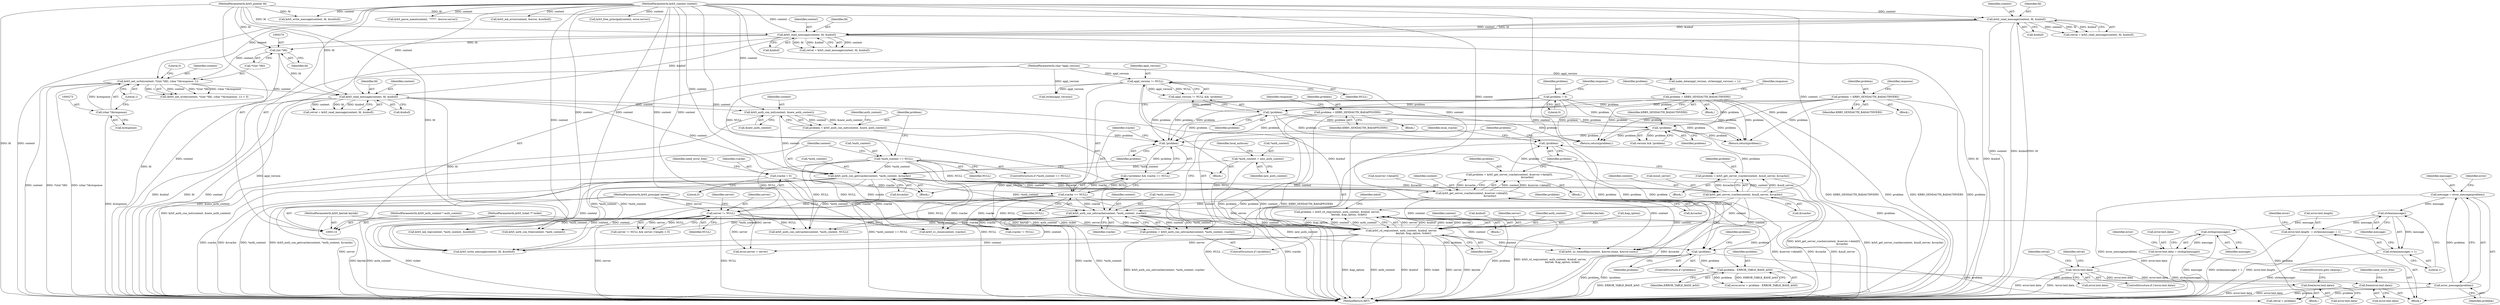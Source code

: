 digraph "0_krb5_102bb6ebf20f9174130c85c3b052ae104e5073ec_0@pointer" {
"1000464" [label="(Call,message = error_message(problem))"];
"1000466" [label="(Call,error_message(problem))"];
"1000450" [label="(Call,problem - ERROR_TABLE_BASE_krb5)"];
"1000388" [label="(Call,problem = krb5_rd_req(context, auth_context, &inbuf, server,\n                              keytab, &ap_option, ticket))"];
"1000390" [label="(Call,krb5_rd_req(context, auth_context, &inbuf, server,\n                              keytab, &ap_option, ticket))"];
"1000376" [label="(Call,krb5_auth_con_setrcache(context, *auth_context, rcache))"];
"1000341" [label="(Call,krb5_get_server_rcache(context, &server->data[0],\n                                             &rcache))"];
"1000314" [label="(Call,krb5_auth_con_getrcache(context, *auth_context, &rcache))"];
"1000303" [label="(Call,krb5_auth_con_init(context, &new_auth_context))"];
"1000288" [label="(Call,krb5_read_message(context, fd, &inbuf))"];
"1000266" [label="(Call,krb5_net_write(context, *((int *)fd), (char *)&response, 1))"];
"1000215" [label="(Call,krb5_read_message(context, fd, &inbuf))"];
"1000168" [label="(Call,krb5_read_message(context, fd, &inbuf))"];
"1000115" [label="(MethodParameterIn,krb5_context context)"];
"1000117" [label="(MethodParameterIn,krb5_pointer fd)"];
"1000272" [label="(Call,(char *)&response)"];
"1000269" [label="(Call,(int *)fd)"];
"1000296" [label="(Call,*auth_context == NULL)"];
"1000224" [label="(Call,appl_version != NULL)"];
"1000118" [label="(MethodParameterIn,char *appl_version)"];
"1000307" [label="(Call,*auth_context = new_auth_context)"];
"1000365" [label="(Call,krb5_get_server_rcache(context, &null_server, &rcache))"];
"1000324" [label="(Call,rcache == NULL)"];
"1000135" [label="(Call,rcache = 0)"];
"1000116" [label="(MethodParameterIn,krb5_auth_context * auth_context)"];
"1000330" [label="(Call,server != NULL)"];
"1000119" [label="(MethodParameterIn,krb5_principal server)"];
"1000121" [label="(MethodParameterIn,krb5_keytab keytab)"];
"1000122" [label="(MethodParameterIn,krb5_ticket ** ticket)"];
"1000385" [label="(Call,!problem)"];
"1000374" [label="(Call,problem = krb5_auth_con_setrcache(context, *auth_context, rcache))"];
"1000372" [label="(Call,!problem)"];
"1000363" [label="(Call,problem = krb5_get_server_rcache(context, &null_server, &rcache))"];
"1000339" [label="(Call,problem = krb5_get_server_rcache(context, &server->data[0],\n                                             &rcache))"];
"1000322" [label="(Call,!problem)"];
"1000206" [label="(Call,problem = KRB5_SENDAUTH_BADAUTHVERS)"];
"1000301" [label="(Call,problem = krb5_auth_con_init(context, &new_auth_context))"];
"1000153" [label="(Call,problem = 0)"];
"1000244" [label="(Call,problem = KRB5_SENDAUTH_BADAPPLVERS)"];
"1000191" [label="(Call,problem = KRB5_SENDAUTH_BADAUTHVERS)"];
"1000227" [label="(Call,!problem)"];
"1000253" [label="(Call,!problem)"];
"1000475" [label="(Call,strlen(message))"];
"1000468" [label="(Call,error.text.length  = strlen(message) + 1)"];
"1000474" [label="(Call,strlen(message) + 1)"];
"1000484" [label="(Call,strdup(message))"];
"1000478" [label="(Call,error.text.data = strdup(message))"];
"1000487" [label="(Call,!error.text.data)"];
"1000508" [label="(Call,free(error.text.data))"];
"1000515" [label="(Call,free(error.text.data))"];
"1000365" [label="(Call,krb5_get_server_rcache(context, &null_server, &rcache))"];
"1000265" [label="(Call,(krb5_net_write(context, *((int *)fd), (char *)&response, 1)) < 0)"];
"1000326" [label="(Identifier,NULL)"];
"1000382" [label="(Identifier,local_rcache)"];
"1000274" [label="(Call,&response)"];
"1000391" [label="(Identifier,context)"];
"1000117" [label="(MethodParameterIn,krb5_pointer fd)"];
"1000308" [label="(Call,*auth_context)"];
"1000477" [label="(Literal,1)"];
"1000515" [label="(Call,free(error.text.data))"];
"1000509" [label="(Call,error.text.data)"];
"1000464" [label="(Call,message = error_message(problem))"];
"1000235" [label="(Call,strlen(appl_version))"];
"1000340" [label="(Identifier,problem)"];
"1000243" [label="(Block,)"];
"1000469" [label="(Call,error.text.length)"];
"1000288" [label="(Call,krb5_read_message(context, fd, &inbuf))"];
"1000371" [label="(ControlStructure,if (!problem))"];
"1000402" [label="(Identifier,inbuf)"];
"1000286" [label="(Call,retval = krb5_read_message(context, fd, &inbuf))"];
"1000295" [label="(ControlStructure,if (*auth_context == NULL))"];
"1000375" [label="(Identifier,problem)"];
"1000475" [label="(Call,strlen(message))"];
"1000451" [label="(Identifier,problem)"];
"1000207" [label="(Identifier,problem)"];
"1000363" [label="(Call,problem = krb5_get_server_rcache(context, &null_server, &rcache))"];
"1000514" [label="(ControlStructure,goto cleanup;)"];
"1000500" [label="(Identifier,retval)"];
"1000191" [label="(Call,problem = KRB5_SENDAUTH_BADAUTHVERS)"];
"1000304" [label="(Identifier,context)"];
"1000376" [label="(Call,krb5_auth_con_setrcache(context, *auth_context, rcache))"];
"1000582" [label="(Call,krb5_write_message(context, fd, &outbuf))"];
"1000254" [label="(Identifier,problem)"];
"1000487" [label="(Call,!error.text.data)"];
"1000495" [label="(Identifier,retval)"];
"1000137" [label="(Literal,0)"];
"1000490" [label="(Identifier,error)"];
"1000485" [label="(Identifier,message)"];
"1000377" [label="(Identifier,context)"];
"1000352" [label="(Block,)"];
"1000415" [label="(Call,krb5_us_timeofday(context, &error.stime, &error.susec))"];
"1000218" [label="(Call,&inbuf)"];
"1000271" [label="(Identifier,fd)"];
"1000330" [label="(Call,server != NULL)"];
"1000122" [label="(MethodParameterIn,krb5_ticket ** ticket)"];
"1000154" [label="(Identifier,problem)"];
"1000436" [label="(Call,krb5_parse_name(context, \"????\", &error.server))"];
"1000314" [label="(Call,krb5_auth_con_getrcache(context, *auth_context, &rcache))"];
"1000309" [label="(Identifier,auth_context)"];
"1000153" [label="(Call,problem = 0)"];
"1000290" [label="(Identifier,fd)"];
"1000116" [label="(MethodParameterIn,krb5_auth_context * auth_context)"];
"1000226" [label="(Identifier,NULL)"];
"1000542" [label="(Call,krb5_write_message(context, fd, &outbuf))"];
"1000307" [label="(Call,*auth_context = new_auth_context)"];
"1000206" [label="(Call,problem = KRB5_SENDAUTH_BADAUTHVERS)"];
"1000466" [label="(Call,error_message(problem))"];
"1000479" [label="(Call,error.text.data)"];
"1000277" [label="(Literal,0)"];
"1000620" [label="(MethodReturn,RET)"];
"1000302" [label="(Identifier,problem)"];
"1000405" [label="(Identifier,problem)"];
"1000232" [label="(Call,make_data(appl_version, strlen(appl_version) + 1))"];
"1000136" [label="(Identifier,rcache)"];
"1000478" [label="(Call,error.text.data = strdup(message))"];
"1000297" [label="(Call,*auth_context)"];
"1000266" [label="(Call,krb5_net_write(context, *((int *)fd), (char *)&response, 1))"];
"1000205" [label="(Block,)"];
"1000253" [label="(Call,!problem)"];
"1000118" [label="(MethodParameterIn,char *appl_version)"];
"1000323" [label="(Identifier,problem)"];
"1000322" [label="(Call,!problem)"];
"1000389" [label="(Identifier,problem)"];
"1000227" [label="(Call,!problem)"];
"1000450" [label="(Call,problem - ERROR_TABLE_BASE_krb5)"];
"1000349" [label="(Call,&rcache)"];
"1000216" [label="(Identifier,context)"];
"1000366" [label="(Identifier,context)"];
"1000246" [label="(Identifier,KRB5_SENDAUTH_BADAPPLVERS)"];
"1000224" [label="(Call,appl_version != NULL)"];
"1000481" [label="(Identifier,error)"];
"1000217" [label="(Identifier,fd)"];
"1000329" [label="(Call,server != NULL && server->length > 0)"];
"1000393" [label="(Call,&inbuf)"];
"1000169" [label="(Identifier,context)"];
"1000613" [label="(Call,krb5_auth_con_setrcache(context, *auth_context, NULL))"];
"1000143" [label="(Identifier,need_error_free)"];
"1000386" [label="(Identifier,problem)"];
"1000373" [label="(Identifier,problem)"];
"1000474" [label="(Call,strlen(message) + 1)"];
"1000446" [label="(Call,error.error = problem - ERROR_TABLE_BASE_krb5)"];
"1000488" [label="(Call,error.text.data)"];
"1000324" [label="(Call,rcache == NULL)"];
"1000268" [label="(Call,*((int *)fd))"];
"1000571" [label="(Call,krb5_mk_rep(context, *auth_context, &outbuf))"];
"1000385" [label="(Call,!problem)"];
"1000312" [label="(Identifier,local_authcon)"];
"1000507" [label="(Block,)"];
"1000395" [label="(Identifier,server)"];
"1000279" [label="(Return,return(problem);)"];
"1000244" [label="(Call,problem = KRB5_SENDAUTH_BADAPPLVERS)"];
"1000486" [label="(ControlStructure,if (!error.text.data))"];
"1000392" [label="(Identifier,auth_context)"];
"1000315" [label="(Identifier,context)"];
"1000299" [label="(Identifier,NULL)"];
"1000332" [label="(Identifier,NULL)"];
"1000115" [label="(MethodParameterIn,krb5_context context)"];
"1000166" [label="(Call,retval = krb5_read_message(context, fd, &inbuf))"];
"1000325" [label="(Identifier,rcache)"];
"1000380" [label="(Identifier,rcache)"];
"1000396" [label="(Identifier,keytab)"];
"1000193" [label="(Identifier,KRB5_SENDAUTH_BADAUTHVERS)"];
"1000276" [label="(Literal,1)"];
"1000300" [label="(Block,)"];
"1000387" [label="(Block,)"];
"1000190" [label="(Block,)"];
"1000516" [label="(Call,error.text.data)"];
"1000342" [label="(Identifier,context)"];
"1000208" [label="(Identifier,KRB5_SENDAUTH_BADAUTHVERS)"];
"1000406" [label="(Block,)"];
"1000272" [label="(Call,(char *)&response)"];
"1000335" [label="(Identifier,server)"];
"1000192" [label="(Identifier,problem)"];
"1000310" [label="(Identifier,new_auth_context)"];
"1000195" [label="(Identifier,response)"];
"1000210" [label="(Identifier,response)"];
"1000501" [label="(Call,krb5_mk_error(context, &error, &outbuf))"];
"1000364" [label="(Identifier,problem)"];
"1000296" [label="(Call,*auth_context == NULL)"];
"1000397" [label="(Call,&ap_option)"];
"1000316" [label="(Call,*auth_context)"];
"1000171" [label="(Call,&inbuf)"];
"1000155" [label="(Literal,0)"];
"1000248" [label="(Identifier,response)"];
"1000338" [label="(Block,)"];
"1000468" [label="(Call,error.text.length  = strlen(message) + 1)"];
"1000399" [label="(Identifier,ticket)"];
"1000305" [label="(Call,&new_auth_context)"];
"1000452" [label="(Identifier,ERROR_TABLE_BASE_krb5)"];
"1000556" [label="(Call,retval = problem)"];
"1000343" [label="(Call,&server->data[0])"];
"1000471" [label="(Identifier,error)"];
"1000283" [label="(Return,return(problem);)"];
"1000476" [label="(Identifier,message)"];
"1000267" [label="(Identifier,context)"];
"1000170" [label="(Identifier,fd)"];
"1000291" [label="(Call,&inbuf)"];
"1000465" [label="(Identifier,message)"];
"1000223" [label="(Call,appl_version != NULL && !problem)"];
"1000303" [label="(Call,krb5_auth_con_init(context, &new_auth_context))"];
"1000157" [label="(Identifier,response)"];
"1000251" [label="(Call,version && !problem)"];
"1000225" [label="(Identifier,appl_version)"];
"1000369" [label="(Call,&rcache)"];
"1000119" [label="(MethodParameterIn,krb5_principal server)"];
"1000124" [label="(Block,)"];
"1000213" [label="(Call,retval = krb5_read_message(context, fd, &inbuf))"];
"1000135" [label="(Call,rcache = 0)"];
"1000427" [label="(Call,error.server = server)"];
"1000388" [label="(Call,problem = krb5_rd_req(context, auth_context, &inbuf, server,\n                              keytab, &ap_option, ticket))"];
"1000168" [label="(Call,krb5_read_message(context, fd, &inbuf))"];
"1000301" [label="(Call,problem = krb5_auth_con_init(context, &new_auth_context))"];
"1000318" [label="(Call,&rcache)"];
"1000522" [label="(Identifier,need_error_free)"];
"1000390" [label="(Call,krb5_rd_req(context, auth_context, &inbuf, server,\n                              keytab, &ap_option, ticket))"];
"1000610" [label="(Call,krb5_rc_close(context, rcache))"];
"1000269" [label="(Call,(int *)fd)"];
"1000367" [label="(Call,&null_server)"];
"1000339" [label="(Call,problem = krb5_get_server_rcache(context, &server->data[0],\n                                             &rcache))"];
"1000467" [label="(Identifier,problem)"];
"1000598" [label="(Call,krb5_auth_con_free(context, *auth_context))"];
"1000606" [label="(Call,rcache != NULL)"];
"1000378" [label="(Call,*auth_context)"];
"1000289" [label="(Identifier,context)"];
"1000228" [label="(Identifier,problem)"];
"1000372" [label="(Call,!problem)"];
"1000341" [label="(Call,krb5_get_server_rcache(context, &server->data[0],\n                                             &rcache))"];
"1000321" [label="(Call,(!problem) && rcache == NULL)"];
"1000245" [label="(Identifier,problem)"];
"1000384" [label="(ControlStructure,if (!problem))"];
"1000508" [label="(Call,free(error.text.data))"];
"1000523" [label="(Call,krb5_free_principal(context, error.server))"];
"1000331" [label="(Identifier,server)"];
"1000484" [label="(Call,strdup(message))"];
"1000215" [label="(Call,krb5_read_message(context, fd, &inbuf))"];
"1000374" [label="(Call,problem = krb5_auth_con_setrcache(context, *auth_context, rcache))"];
"1000121" [label="(MethodParameterIn,krb5_keytab keytab)"];
"1000464" -> "1000406"  [label="AST: "];
"1000464" -> "1000466"  [label="CFG: "];
"1000465" -> "1000464"  [label="AST: "];
"1000466" -> "1000464"  [label="AST: "];
"1000471" -> "1000464"  [label="CFG: "];
"1000464" -> "1000620"  [label="DDG: error_message(problem)"];
"1000466" -> "1000464"  [label="DDG: problem"];
"1000464" -> "1000475"  [label="DDG: message"];
"1000466" -> "1000467"  [label="CFG: "];
"1000467" -> "1000466"  [label="AST: "];
"1000466" -> "1000620"  [label="DDG: problem"];
"1000450" -> "1000466"  [label="DDG: problem"];
"1000466" -> "1000556"  [label="DDG: problem"];
"1000450" -> "1000446"  [label="AST: "];
"1000450" -> "1000452"  [label="CFG: "];
"1000451" -> "1000450"  [label="AST: "];
"1000452" -> "1000450"  [label="AST: "];
"1000446" -> "1000450"  [label="CFG: "];
"1000450" -> "1000620"  [label="DDG: ERROR_TABLE_BASE_krb5"];
"1000450" -> "1000446"  [label="DDG: problem"];
"1000450" -> "1000446"  [label="DDG: ERROR_TABLE_BASE_krb5"];
"1000388" -> "1000450"  [label="DDG: problem"];
"1000385" -> "1000450"  [label="DDG: problem"];
"1000388" -> "1000387"  [label="AST: "];
"1000388" -> "1000390"  [label="CFG: "];
"1000389" -> "1000388"  [label="AST: "];
"1000390" -> "1000388"  [label="AST: "];
"1000402" -> "1000388"  [label="CFG: "];
"1000388" -> "1000620"  [label="DDG: problem"];
"1000388" -> "1000620"  [label="DDG: krb5_rd_req(context, auth_context, &inbuf, server,\n                              keytab, &ap_option, ticket)"];
"1000390" -> "1000388"  [label="DDG: server"];
"1000390" -> "1000388"  [label="DDG: &inbuf"];
"1000390" -> "1000388"  [label="DDG: ticket"];
"1000390" -> "1000388"  [label="DDG: keytab"];
"1000390" -> "1000388"  [label="DDG: &ap_option"];
"1000390" -> "1000388"  [label="DDG: context"];
"1000390" -> "1000388"  [label="DDG: auth_context"];
"1000388" -> "1000556"  [label="DDG: problem"];
"1000390" -> "1000399"  [label="CFG: "];
"1000391" -> "1000390"  [label="AST: "];
"1000392" -> "1000390"  [label="AST: "];
"1000393" -> "1000390"  [label="AST: "];
"1000395" -> "1000390"  [label="AST: "];
"1000396" -> "1000390"  [label="AST: "];
"1000397" -> "1000390"  [label="AST: "];
"1000399" -> "1000390"  [label="AST: "];
"1000390" -> "1000620"  [label="DDG: keytab"];
"1000390" -> "1000620"  [label="DDG: &ap_option"];
"1000390" -> "1000620"  [label="DDG: auth_context"];
"1000390" -> "1000620"  [label="DDG: &inbuf"];
"1000390" -> "1000620"  [label="DDG: ticket"];
"1000390" -> "1000620"  [label="DDG: server"];
"1000376" -> "1000390"  [label="DDG: context"];
"1000314" -> "1000390"  [label="DDG: context"];
"1000341" -> "1000390"  [label="DDG: context"];
"1000365" -> "1000390"  [label="DDG: context"];
"1000115" -> "1000390"  [label="DDG: context"];
"1000116" -> "1000390"  [label="DDG: auth_context"];
"1000288" -> "1000390"  [label="DDG: &inbuf"];
"1000330" -> "1000390"  [label="DDG: server"];
"1000119" -> "1000390"  [label="DDG: server"];
"1000121" -> "1000390"  [label="DDG: keytab"];
"1000122" -> "1000390"  [label="DDG: ticket"];
"1000390" -> "1000415"  [label="DDG: context"];
"1000390" -> "1000427"  [label="DDG: server"];
"1000390" -> "1000542"  [label="DDG: context"];
"1000376" -> "1000374"  [label="AST: "];
"1000376" -> "1000380"  [label="CFG: "];
"1000377" -> "1000376"  [label="AST: "];
"1000378" -> "1000376"  [label="AST: "];
"1000380" -> "1000376"  [label="AST: "];
"1000374" -> "1000376"  [label="CFG: "];
"1000376" -> "1000620"  [label="DDG: rcache"];
"1000376" -> "1000620"  [label="DDG: *auth_context"];
"1000376" -> "1000374"  [label="DDG: context"];
"1000376" -> "1000374"  [label="DDG: *auth_context"];
"1000376" -> "1000374"  [label="DDG: rcache"];
"1000341" -> "1000376"  [label="DDG: context"];
"1000365" -> "1000376"  [label="DDG: context"];
"1000115" -> "1000376"  [label="DDG: context"];
"1000314" -> "1000376"  [label="DDG: *auth_context"];
"1000324" -> "1000376"  [label="DDG: rcache"];
"1000135" -> "1000376"  [label="DDG: rcache"];
"1000376" -> "1000415"  [label="DDG: context"];
"1000376" -> "1000542"  [label="DDG: context"];
"1000376" -> "1000571"  [label="DDG: *auth_context"];
"1000376" -> "1000598"  [label="DDG: *auth_context"];
"1000376" -> "1000606"  [label="DDG: rcache"];
"1000376" -> "1000610"  [label="DDG: rcache"];
"1000376" -> "1000613"  [label="DDG: *auth_context"];
"1000341" -> "1000339"  [label="AST: "];
"1000341" -> "1000349"  [label="CFG: "];
"1000342" -> "1000341"  [label="AST: "];
"1000343" -> "1000341"  [label="AST: "];
"1000349" -> "1000341"  [label="AST: "];
"1000339" -> "1000341"  [label="CFG: "];
"1000341" -> "1000620"  [label="DDG: &rcache"];
"1000341" -> "1000620"  [label="DDG: &server->data[0]"];
"1000341" -> "1000339"  [label="DDG: context"];
"1000341" -> "1000339"  [label="DDG: &server->data[0]"];
"1000341" -> "1000339"  [label="DDG: &rcache"];
"1000314" -> "1000341"  [label="DDG: context"];
"1000314" -> "1000341"  [label="DDG: &rcache"];
"1000115" -> "1000341"  [label="DDG: context"];
"1000341" -> "1000415"  [label="DDG: context"];
"1000341" -> "1000542"  [label="DDG: context"];
"1000314" -> "1000124"  [label="AST: "];
"1000314" -> "1000318"  [label="CFG: "];
"1000315" -> "1000314"  [label="AST: "];
"1000316" -> "1000314"  [label="AST: "];
"1000318" -> "1000314"  [label="AST: "];
"1000323" -> "1000314"  [label="CFG: "];
"1000314" -> "1000620"  [label="DDG: &rcache"];
"1000314" -> "1000620"  [label="DDG: *auth_context"];
"1000314" -> "1000620"  [label="DDG: krb5_auth_con_getrcache(context, *auth_context, &rcache)"];
"1000303" -> "1000314"  [label="DDG: context"];
"1000288" -> "1000314"  [label="DDG: context"];
"1000115" -> "1000314"  [label="DDG: context"];
"1000296" -> "1000314"  [label="DDG: *auth_context"];
"1000307" -> "1000314"  [label="DDG: *auth_context"];
"1000314" -> "1000365"  [label="DDG: context"];
"1000314" -> "1000365"  [label="DDG: &rcache"];
"1000314" -> "1000415"  [label="DDG: context"];
"1000314" -> "1000542"  [label="DDG: context"];
"1000314" -> "1000571"  [label="DDG: *auth_context"];
"1000314" -> "1000598"  [label="DDG: *auth_context"];
"1000314" -> "1000613"  [label="DDG: *auth_context"];
"1000303" -> "1000301"  [label="AST: "];
"1000303" -> "1000305"  [label="CFG: "];
"1000304" -> "1000303"  [label="AST: "];
"1000305" -> "1000303"  [label="AST: "];
"1000301" -> "1000303"  [label="CFG: "];
"1000303" -> "1000620"  [label="DDG: &new_auth_context"];
"1000303" -> "1000301"  [label="DDG: context"];
"1000303" -> "1000301"  [label="DDG: &new_auth_context"];
"1000288" -> "1000303"  [label="DDG: context"];
"1000115" -> "1000303"  [label="DDG: context"];
"1000288" -> "1000286"  [label="AST: "];
"1000288" -> "1000291"  [label="CFG: "];
"1000289" -> "1000288"  [label="AST: "];
"1000290" -> "1000288"  [label="AST: "];
"1000291" -> "1000288"  [label="AST: "];
"1000286" -> "1000288"  [label="CFG: "];
"1000288" -> "1000620"  [label="DDG: &inbuf"];
"1000288" -> "1000620"  [label="DDG: fd"];
"1000288" -> "1000620"  [label="DDG: context"];
"1000288" -> "1000286"  [label="DDG: context"];
"1000288" -> "1000286"  [label="DDG: fd"];
"1000288" -> "1000286"  [label="DDG: &inbuf"];
"1000266" -> "1000288"  [label="DDG: context"];
"1000115" -> "1000288"  [label="DDG: context"];
"1000269" -> "1000288"  [label="DDG: fd"];
"1000117" -> "1000288"  [label="DDG: fd"];
"1000215" -> "1000288"  [label="DDG: &inbuf"];
"1000288" -> "1000542"  [label="DDG: fd"];
"1000266" -> "1000265"  [label="AST: "];
"1000266" -> "1000276"  [label="CFG: "];
"1000267" -> "1000266"  [label="AST: "];
"1000268" -> "1000266"  [label="AST: "];
"1000272" -> "1000266"  [label="AST: "];
"1000276" -> "1000266"  [label="AST: "];
"1000277" -> "1000266"  [label="CFG: "];
"1000266" -> "1000620"  [label="DDG: context"];
"1000266" -> "1000620"  [label="DDG: *((int *)fd)"];
"1000266" -> "1000620"  [label="DDG: (char *)&response"];
"1000266" -> "1000265"  [label="DDG: context"];
"1000266" -> "1000265"  [label="DDG: *((int *)fd)"];
"1000266" -> "1000265"  [label="DDG: (char *)&response"];
"1000266" -> "1000265"  [label="DDG: 1"];
"1000215" -> "1000266"  [label="DDG: context"];
"1000115" -> "1000266"  [label="DDG: context"];
"1000272" -> "1000266"  [label="DDG: &response"];
"1000215" -> "1000213"  [label="AST: "];
"1000215" -> "1000218"  [label="CFG: "];
"1000216" -> "1000215"  [label="AST: "];
"1000217" -> "1000215"  [label="AST: "];
"1000218" -> "1000215"  [label="AST: "];
"1000213" -> "1000215"  [label="CFG: "];
"1000215" -> "1000620"  [label="DDG: context"];
"1000215" -> "1000620"  [label="DDG: fd"];
"1000215" -> "1000620"  [label="DDG: &inbuf"];
"1000215" -> "1000213"  [label="DDG: context"];
"1000215" -> "1000213"  [label="DDG: fd"];
"1000215" -> "1000213"  [label="DDG: &inbuf"];
"1000168" -> "1000215"  [label="DDG: context"];
"1000168" -> "1000215"  [label="DDG: fd"];
"1000168" -> "1000215"  [label="DDG: &inbuf"];
"1000115" -> "1000215"  [label="DDG: context"];
"1000117" -> "1000215"  [label="DDG: fd"];
"1000215" -> "1000269"  [label="DDG: fd"];
"1000168" -> "1000166"  [label="AST: "];
"1000168" -> "1000171"  [label="CFG: "];
"1000169" -> "1000168"  [label="AST: "];
"1000170" -> "1000168"  [label="AST: "];
"1000171" -> "1000168"  [label="AST: "];
"1000166" -> "1000168"  [label="CFG: "];
"1000168" -> "1000620"  [label="DDG: context"];
"1000168" -> "1000620"  [label="DDG: &inbuf"];
"1000168" -> "1000620"  [label="DDG: fd"];
"1000168" -> "1000166"  [label="DDG: context"];
"1000168" -> "1000166"  [label="DDG: fd"];
"1000168" -> "1000166"  [label="DDG: &inbuf"];
"1000115" -> "1000168"  [label="DDG: context"];
"1000117" -> "1000168"  [label="DDG: fd"];
"1000115" -> "1000114"  [label="AST: "];
"1000115" -> "1000620"  [label="DDG: context"];
"1000115" -> "1000365"  [label="DDG: context"];
"1000115" -> "1000415"  [label="DDG: context"];
"1000115" -> "1000436"  [label="DDG: context"];
"1000115" -> "1000501"  [label="DDG: context"];
"1000115" -> "1000523"  [label="DDG: context"];
"1000115" -> "1000542"  [label="DDG: context"];
"1000115" -> "1000571"  [label="DDG: context"];
"1000115" -> "1000582"  [label="DDG: context"];
"1000115" -> "1000598"  [label="DDG: context"];
"1000115" -> "1000610"  [label="DDG: context"];
"1000115" -> "1000613"  [label="DDG: context"];
"1000117" -> "1000114"  [label="AST: "];
"1000117" -> "1000620"  [label="DDG: fd"];
"1000117" -> "1000269"  [label="DDG: fd"];
"1000117" -> "1000542"  [label="DDG: fd"];
"1000117" -> "1000582"  [label="DDG: fd"];
"1000272" -> "1000274"  [label="CFG: "];
"1000273" -> "1000272"  [label="AST: "];
"1000274" -> "1000272"  [label="AST: "];
"1000276" -> "1000272"  [label="CFG: "];
"1000272" -> "1000620"  [label="DDG: &response"];
"1000269" -> "1000268"  [label="AST: "];
"1000269" -> "1000271"  [label="CFG: "];
"1000270" -> "1000269"  [label="AST: "];
"1000271" -> "1000269"  [label="AST: "];
"1000268" -> "1000269"  [label="CFG: "];
"1000269" -> "1000620"  [label="DDG: fd"];
"1000296" -> "1000295"  [label="AST: "];
"1000296" -> "1000299"  [label="CFG: "];
"1000297" -> "1000296"  [label="AST: "];
"1000299" -> "1000296"  [label="AST: "];
"1000302" -> "1000296"  [label="CFG: "];
"1000315" -> "1000296"  [label="CFG: "];
"1000296" -> "1000620"  [label="DDG: *auth_context == NULL"];
"1000296" -> "1000620"  [label="DDG: NULL"];
"1000224" -> "1000296"  [label="DDG: NULL"];
"1000296" -> "1000324"  [label="DDG: NULL"];
"1000296" -> "1000330"  [label="DDG: NULL"];
"1000296" -> "1000606"  [label="DDG: NULL"];
"1000296" -> "1000613"  [label="DDG: NULL"];
"1000224" -> "1000223"  [label="AST: "];
"1000224" -> "1000226"  [label="CFG: "];
"1000225" -> "1000224"  [label="AST: "];
"1000226" -> "1000224"  [label="AST: "];
"1000228" -> "1000224"  [label="CFG: "];
"1000223" -> "1000224"  [label="CFG: "];
"1000224" -> "1000620"  [label="DDG: appl_version"];
"1000224" -> "1000620"  [label="DDG: NULL"];
"1000224" -> "1000223"  [label="DDG: appl_version"];
"1000224" -> "1000223"  [label="DDG: NULL"];
"1000118" -> "1000224"  [label="DDG: appl_version"];
"1000224" -> "1000235"  [label="DDG: appl_version"];
"1000118" -> "1000114"  [label="AST: "];
"1000118" -> "1000620"  [label="DDG: appl_version"];
"1000118" -> "1000232"  [label="DDG: appl_version"];
"1000118" -> "1000235"  [label="DDG: appl_version"];
"1000307" -> "1000300"  [label="AST: "];
"1000307" -> "1000310"  [label="CFG: "];
"1000308" -> "1000307"  [label="AST: "];
"1000310" -> "1000307"  [label="AST: "];
"1000312" -> "1000307"  [label="CFG: "];
"1000307" -> "1000620"  [label="DDG: new_auth_context"];
"1000365" -> "1000363"  [label="AST: "];
"1000365" -> "1000369"  [label="CFG: "];
"1000366" -> "1000365"  [label="AST: "];
"1000367" -> "1000365"  [label="AST: "];
"1000369" -> "1000365"  [label="AST: "];
"1000363" -> "1000365"  [label="CFG: "];
"1000365" -> "1000620"  [label="DDG: &rcache"];
"1000365" -> "1000620"  [label="DDG: &null_server"];
"1000365" -> "1000363"  [label="DDG: context"];
"1000365" -> "1000363"  [label="DDG: &null_server"];
"1000365" -> "1000363"  [label="DDG: &rcache"];
"1000365" -> "1000415"  [label="DDG: context"];
"1000365" -> "1000542"  [label="DDG: context"];
"1000324" -> "1000321"  [label="AST: "];
"1000324" -> "1000326"  [label="CFG: "];
"1000325" -> "1000324"  [label="AST: "];
"1000326" -> "1000324"  [label="AST: "];
"1000321" -> "1000324"  [label="CFG: "];
"1000324" -> "1000620"  [label="DDG: NULL"];
"1000324" -> "1000620"  [label="DDG: rcache"];
"1000324" -> "1000321"  [label="DDG: rcache"];
"1000324" -> "1000321"  [label="DDG: NULL"];
"1000135" -> "1000324"  [label="DDG: rcache"];
"1000324" -> "1000330"  [label="DDG: NULL"];
"1000324" -> "1000606"  [label="DDG: rcache"];
"1000324" -> "1000606"  [label="DDG: NULL"];
"1000324" -> "1000610"  [label="DDG: rcache"];
"1000324" -> "1000613"  [label="DDG: NULL"];
"1000135" -> "1000124"  [label="AST: "];
"1000135" -> "1000137"  [label="CFG: "];
"1000136" -> "1000135"  [label="AST: "];
"1000137" -> "1000135"  [label="AST: "];
"1000143" -> "1000135"  [label="CFG: "];
"1000135" -> "1000620"  [label="DDG: rcache"];
"1000135" -> "1000606"  [label="DDG: rcache"];
"1000135" -> "1000610"  [label="DDG: rcache"];
"1000116" -> "1000114"  [label="AST: "];
"1000116" -> "1000620"  [label="DDG: auth_context"];
"1000330" -> "1000329"  [label="AST: "];
"1000330" -> "1000332"  [label="CFG: "];
"1000331" -> "1000330"  [label="AST: "];
"1000332" -> "1000330"  [label="AST: "];
"1000335" -> "1000330"  [label="CFG: "];
"1000329" -> "1000330"  [label="CFG: "];
"1000330" -> "1000620"  [label="DDG: server"];
"1000330" -> "1000620"  [label="DDG: NULL"];
"1000330" -> "1000329"  [label="DDG: server"];
"1000330" -> "1000329"  [label="DDG: NULL"];
"1000119" -> "1000330"  [label="DDG: server"];
"1000330" -> "1000427"  [label="DDG: server"];
"1000330" -> "1000606"  [label="DDG: NULL"];
"1000330" -> "1000613"  [label="DDG: NULL"];
"1000119" -> "1000114"  [label="AST: "];
"1000119" -> "1000620"  [label="DDG: server"];
"1000119" -> "1000427"  [label="DDG: server"];
"1000121" -> "1000114"  [label="AST: "];
"1000121" -> "1000620"  [label="DDG: keytab"];
"1000122" -> "1000114"  [label="AST: "];
"1000122" -> "1000620"  [label="DDG: ticket"];
"1000385" -> "1000384"  [label="AST: "];
"1000385" -> "1000386"  [label="CFG: "];
"1000386" -> "1000385"  [label="AST: "];
"1000389" -> "1000385"  [label="CFG: "];
"1000405" -> "1000385"  [label="CFG: "];
"1000385" -> "1000620"  [label="DDG: problem"];
"1000385" -> "1000620"  [label="DDG: !problem"];
"1000374" -> "1000385"  [label="DDG: problem"];
"1000372" -> "1000385"  [label="DDG: problem"];
"1000322" -> "1000385"  [label="DDG: problem"];
"1000385" -> "1000556"  [label="DDG: problem"];
"1000374" -> "1000371"  [label="AST: "];
"1000375" -> "1000374"  [label="AST: "];
"1000382" -> "1000374"  [label="CFG: "];
"1000374" -> "1000620"  [label="DDG: krb5_auth_con_setrcache(context, *auth_context, rcache)"];
"1000372" -> "1000371"  [label="AST: "];
"1000372" -> "1000373"  [label="CFG: "];
"1000373" -> "1000372"  [label="AST: "];
"1000375" -> "1000372"  [label="CFG: "];
"1000382" -> "1000372"  [label="CFG: "];
"1000363" -> "1000372"  [label="DDG: problem"];
"1000339" -> "1000372"  [label="DDG: problem"];
"1000363" -> "1000352"  [label="AST: "];
"1000364" -> "1000363"  [label="AST: "];
"1000373" -> "1000363"  [label="CFG: "];
"1000363" -> "1000620"  [label="DDG: krb5_get_server_rcache(context, &null_server, &rcache)"];
"1000339" -> "1000338"  [label="AST: "];
"1000340" -> "1000339"  [label="AST: "];
"1000373" -> "1000339"  [label="CFG: "];
"1000339" -> "1000620"  [label="DDG: krb5_get_server_rcache(context, &server->data[0],\n                                             &rcache)"];
"1000322" -> "1000321"  [label="AST: "];
"1000322" -> "1000323"  [label="CFG: "];
"1000323" -> "1000322"  [label="AST: "];
"1000325" -> "1000322"  [label="CFG: "];
"1000321" -> "1000322"  [label="CFG: "];
"1000322" -> "1000321"  [label="DDG: problem"];
"1000206" -> "1000322"  [label="DDG: problem"];
"1000301" -> "1000322"  [label="DDG: problem"];
"1000153" -> "1000322"  [label="DDG: problem"];
"1000244" -> "1000322"  [label="DDG: problem"];
"1000191" -> "1000322"  [label="DDG: problem"];
"1000227" -> "1000322"  [label="DDG: problem"];
"1000253" -> "1000322"  [label="DDG: problem"];
"1000206" -> "1000205"  [label="AST: "];
"1000206" -> "1000208"  [label="CFG: "];
"1000207" -> "1000206"  [label="AST: "];
"1000208" -> "1000206"  [label="AST: "];
"1000210" -> "1000206"  [label="CFG: "];
"1000206" -> "1000620"  [label="DDG: KRB5_SENDAUTH_BADAUTHVERS"];
"1000206" -> "1000620"  [label="DDG: problem"];
"1000206" -> "1000227"  [label="DDG: problem"];
"1000206" -> "1000253"  [label="DDG: problem"];
"1000206" -> "1000279"  [label="DDG: problem"];
"1000206" -> "1000283"  [label="DDG: problem"];
"1000301" -> "1000300"  [label="AST: "];
"1000302" -> "1000301"  [label="AST: "];
"1000309" -> "1000301"  [label="CFG: "];
"1000301" -> "1000620"  [label="DDG: krb5_auth_con_init(context, &new_auth_context)"];
"1000153" -> "1000124"  [label="AST: "];
"1000153" -> "1000155"  [label="CFG: "];
"1000154" -> "1000153"  [label="AST: "];
"1000155" -> "1000153"  [label="AST: "];
"1000157" -> "1000153"  [label="CFG: "];
"1000153" -> "1000620"  [label="DDG: problem"];
"1000153" -> "1000227"  [label="DDG: problem"];
"1000153" -> "1000253"  [label="DDG: problem"];
"1000153" -> "1000279"  [label="DDG: problem"];
"1000153" -> "1000283"  [label="DDG: problem"];
"1000244" -> "1000243"  [label="AST: "];
"1000244" -> "1000246"  [label="CFG: "];
"1000245" -> "1000244"  [label="AST: "];
"1000246" -> "1000244"  [label="AST: "];
"1000248" -> "1000244"  [label="CFG: "];
"1000244" -> "1000620"  [label="DDG: problem"];
"1000244" -> "1000620"  [label="DDG: KRB5_SENDAUTH_BADAPPLVERS"];
"1000244" -> "1000253"  [label="DDG: problem"];
"1000244" -> "1000279"  [label="DDG: problem"];
"1000244" -> "1000283"  [label="DDG: problem"];
"1000191" -> "1000190"  [label="AST: "];
"1000191" -> "1000193"  [label="CFG: "];
"1000192" -> "1000191"  [label="AST: "];
"1000193" -> "1000191"  [label="AST: "];
"1000195" -> "1000191"  [label="CFG: "];
"1000191" -> "1000620"  [label="DDG: KRB5_SENDAUTH_BADAUTHVERS"];
"1000191" -> "1000620"  [label="DDG: problem"];
"1000191" -> "1000227"  [label="DDG: problem"];
"1000191" -> "1000253"  [label="DDG: problem"];
"1000191" -> "1000279"  [label="DDG: problem"];
"1000191" -> "1000283"  [label="DDG: problem"];
"1000227" -> "1000223"  [label="AST: "];
"1000227" -> "1000228"  [label="CFG: "];
"1000228" -> "1000227"  [label="AST: "];
"1000223" -> "1000227"  [label="CFG: "];
"1000227" -> "1000620"  [label="DDG: problem"];
"1000227" -> "1000223"  [label="DDG: problem"];
"1000227" -> "1000253"  [label="DDG: problem"];
"1000227" -> "1000279"  [label="DDG: problem"];
"1000227" -> "1000283"  [label="DDG: problem"];
"1000253" -> "1000251"  [label="AST: "];
"1000253" -> "1000254"  [label="CFG: "];
"1000254" -> "1000253"  [label="AST: "];
"1000251" -> "1000253"  [label="CFG: "];
"1000253" -> "1000620"  [label="DDG: problem"];
"1000253" -> "1000251"  [label="DDG: problem"];
"1000253" -> "1000279"  [label="DDG: problem"];
"1000253" -> "1000283"  [label="DDG: problem"];
"1000475" -> "1000474"  [label="AST: "];
"1000475" -> "1000476"  [label="CFG: "];
"1000476" -> "1000475"  [label="AST: "];
"1000477" -> "1000475"  [label="CFG: "];
"1000475" -> "1000468"  [label="DDG: message"];
"1000475" -> "1000474"  [label="DDG: message"];
"1000475" -> "1000484"  [label="DDG: message"];
"1000468" -> "1000406"  [label="AST: "];
"1000468" -> "1000474"  [label="CFG: "];
"1000469" -> "1000468"  [label="AST: "];
"1000474" -> "1000468"  [label="AST: "];
"1000481" -> "1000468"  [label="CFG: "];
"1000468" -> "1000620"  [label="DDG: strlen(message) + 1"];
"1000468" -> "1000620"  [label="DDG: error.text.length"];
"1000474" -> "1000477"  [label="CFG: "];
"1000477" -> "1000474"  [label="AST: "];
"1000474" -> "1000620"  [label="DDG: strlen(message)"];
"1000484" -> "1000478"  [label="AST: "];
"1000484" -> "1000485"  [label="CFG: "];
"1000485" -> "1000484"  [label="AST: "];
"1000478" -> "1000484"  [label="CFG: "];
"1000484" -> "1000620"  [label="DDG: message"];
"1000484" -> "1000478"  [label="DDG: message"];
"1000478" -> "1000406"  [label="AST: "];
"1000479" -> "1000478"  [label="AST: "];
"1000490" -> "1000478"  [label="CFG: "];
"1000478" -> "1000620"  [label="DDG: strdup(message)"];
"1000478" -> "1000487"  [label="DDG: error.text.data"];
"1000487" -> "1000486"  [label="AST: "];
"1000487" -> "1000488"  [label="CFG: "];
"1000488" -> "1000487"  [label="AST: "];
"1000495" -> "1000487"  [label="CFG: "];
"1000500" -> "1000487"  [label="CFG: "];
"1000487" -> "1000620"  [label="DDG: error.text.data"];
"1000487" -> "1000620"  [label="DDG: !error.text.data"];
"1000487" -> "1000508"  [label="DDG: error.text.data"];
"1000487" -> "1000515"  [label="DDG: error.text.data"];
"1000508" -> "1000507"  [label="AST: "];
"1000508" -> "1000509"  [label="CFG: "];
"1000509" -> "1000508"  [label="AST: "];
"1000514" -> "1000508"  [label="CFG: "];
"1000508" -> "1000620"  [label="DDG: error.text.data"];
"1000515" -> "1000406"  [label="AST: "];
"1000515" -> "1000516"  [label="CFG: "];
"1000516" -> "1000515"  [label="AST: "];
"1000522" -> "1000515"  [label="CFG: "];
"1000515" -> "1000620"  [label="DDG: error.text.data"];
}
